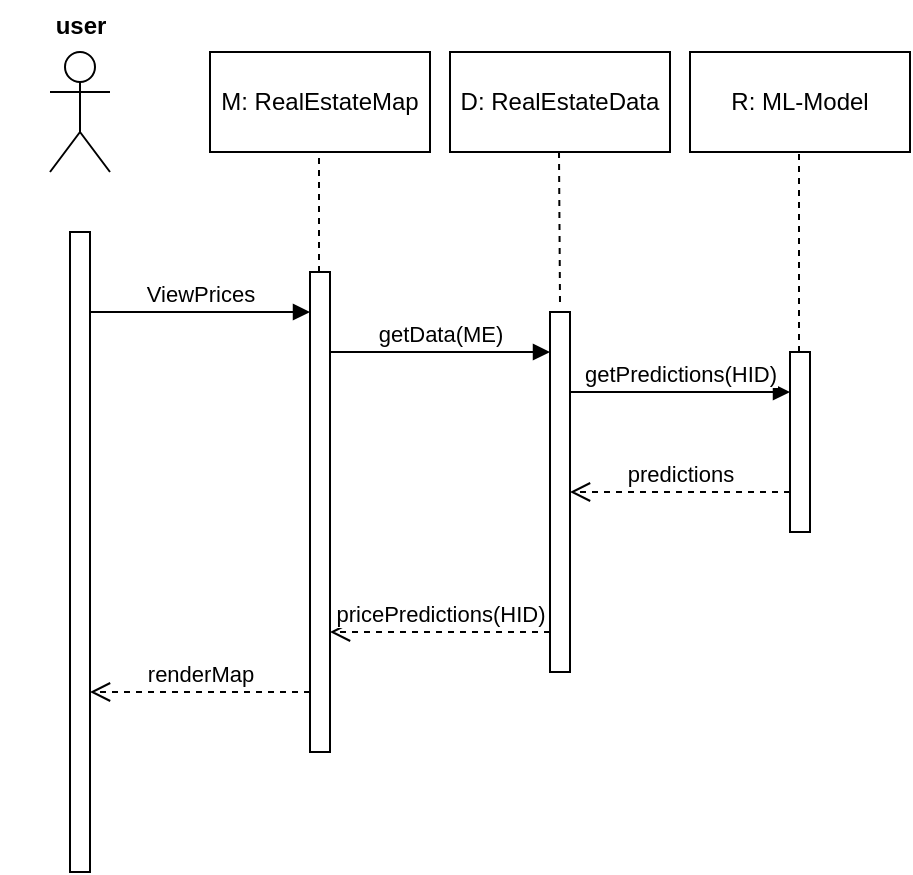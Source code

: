 <mxfile version="22.1.2" type="device">
  <diagram name="Page-1" id="HVbF3QgVp-_92f8pf7u4">
    <mxGraphModel dx="954" dy="616" grid="1" gridSize="10" guides="1" tooltips="1" connect="1" arrows="1" fold="1" page="1" pageScale="1" pageWidth="850" pageHeight="1100" math="0" shadow="0">
      <root>
        <mxCell id="0" />
        <mxCell id="1" parent="0" />
        <mxCell id="WHse5ts4Zi2dJhMAOvBU-4" value="Actor" style="shape=umlActor;verticalLabelPosition=bottom;verticalAlign=top;fontColor=none;noLabel=1;" vertex="1" parent="1">
          <mxGeometry x="110" y="70" width="30" height="60" as="geometry" />
        </mxCell>
        <mxCell id="WHse5ts4Zi2dJhMAOvBU-5" value="" style="html=1;points=[[0,0,0,0,5],[0,1,0,0,-5],[1,0,0,0,5],[1,1,0,0,-5]];perimeter=orthogonalPerimeter;outlineConnect=0;targetShapes=umlLifeline;portConstraint=eastwest;newEdgeStyle={&quot;curved&quot;:0,&quot;rounded&quot;:0};" vertex="1" parent="1">
          <mxGeometry x="120" y="160" width="10" height="320" as="geometry" />
        </mxCell>
        <mxCell id="WHse5ts4Zi2dJhMAOvBU-6" value="" style="html=1;points=[[0,0,0,0,5],[0,1,0,0,-5],[1,0,0,0,5],[1,1,0,0,-5]];perimeter=orthogonalPerimeter;outlineConnect=0;targetShapes=umlLifeline;portConstraint=eastwest;newEdgeStyle={&quot;curved&quot;:0,&quot;rounded&quot;:0};" vertex="1" parent="1">
          <mxGeometry x="240" y="180" width="10" height="240" as="geometry" />
        </mxCell>
        <mxCell id="WHse5ts4Zi2dJhMAOvBU-7" value="user" style="text;align=center;fontStyle=1;verticalAlign=middle;spacingLeft=3;spacingRight=3;strokeColor=none;rotatable=0;points=[[0,0.5],[1,0.5]];portConstraint=eastwest;html=1;" vertex="1" parent="1">
          <mxGeometry x="85" y="44" width="80" height="26" as="geometry" />
        </mxCell>
        <mxCell id="WHse5ts4Zi2dJhMAOvBU-8" value="M: RealEstateMap" style="html=1;whiteSpace=wrap;" vertex="1" parent="1">
          <mxGeometry x="190" y="70" width="110" height="50" as="geometry" />
        </mxCell>
        <mxCell id="WHse5ts4Zi2dJhMAOvBU-9" value="" style="endArrow=none;dashed=1;html=1;rounded=0;jumpSize=6;" edge="1" parent="1" source="WHse5ts4Zi2dJhMAOvBU-6">
          <mxGeometry width="50" height="50" relative="1" as="geometry">
            <mxPoint x="244.5" y="160" as="sourcePoint" />
            <mxPoint x="244.5" y="120" as="targetPoint" />
          </mxGeometry>
        </mxCell>
        <mxCell id="WHse5ts4Zi2dJhMAOvBU-10" value="ViewPrices" style="html=1;verticalAlign=bottom;endArrow=block;curved=0;rounded=0;" edge="1" parent="1" target="WHse5ts4Zi2dJhMAOvBU-6">
          <mxGeometry width="80" relative="1" as="geometry">
            <mxPoint x="130" y="200" as="sourcePoint" />
            <mxPoint x="210" y="200" as="targetPoint" />
            <mxPoint as="offset" />
          </mxGeometry>
        </mxCell>
        <mxCell id="WHse5ts4Zi2dJhMAOvBU-11" value="" style="html=1;points=[[0,0,0,0,5],[0,1,0,0,-5],[1,0,0,0,5],[1,1,0,0,-5]];perimeter=orthogonalPerimeter;outlineConnect=0;targetShapes=umlLifeline;portConstraint=eastwest;newEdgeStyle={&quot;curved&quot;:0,&quot;rounded&quot;:0};" vertex="1" parent="1">
          <mxGeometry x="360" y="200" width="10" height="180" as="geometry" />
        </mxCell>
        <mxCell id="WHse5ts4Zi2dJhMAOvBU-12" value="D: RealEstateData" style="html=1;whiteSpace=wrap;" vertex="1" parent="1">
          <mxGeometry x="310" y="70" width="110" height="50" as="geometry" />
        </mxCell>
        <mxCell id="WHse5ts4Zi2dJhMAOvBU-13" value="" style="endArrow=none;dashed=1;html=1;rounded=0;exitX=0.5;exitY=-0.028;exitDx=0;exitDy=0;exitPerimeter=0;" edge="1" parent="1" source="WHse5ts4Zi2dJhMAOvBU-11">
          <mxGeometry width="50" height="50" relative="1" as="geometry">
            <mxPoint x="365" y="190" as="sourcePoint" />
            <mxPoint x="364.5" y="120" as="targetPoint" />
          </mxGeometry>
        </mxCell>
        <mxCell id="WHse5ts4Zi2dJhMAOvBU-14" value="getData(ME)" style="html=1;verticalAlign=bottom;endArrow=block;curved=0;rounded=0;" edge="1" parent="1">
          <mxGeometry width="80" relative="1" as="geometry">
            <mxPoint x="250" y="220" as="sourcePoint" />
            <mxPoint x="360" y="220" as="targetPoint" />
          </mxGeometry>
        </mxCell>
        <mxCell id="WHse5ts4Zi2dJhMAOvBU-15" value="" style="html=1;points=[[0,0,0,0,5],[0,1,0,0,-5],[1,0,0,0,5],[1,1,0,0,-5]];perimeter=orthogonalPerimeter;outlineConnect=0;targetShapes=umlLifeline;portConstraint=eastwest;newEdgeStyle={&quot;curved&quot;:0,&quot;rounded&quot;:0};" vertex="1" parent="1">
          <mxGeometry x="480" y="220" width="10" height="90" as="geometry" />
        </mxCell>
        <mxCell id="WHse5ts4Zi2dJhMAOvBU-16" value="R: ML-Model" style="html=1;whiteSpace=wrap;" vertex="1" parent="1">
          <mxGeometry x="430" y="70" width="110" height="50" as="geometry" />
        </mxCell>
        <mxCell id="WHse5ts4Zi2dJhMAOvBU-17" value="" style="endArrow=none;dashed=1;html=1;rounded=0;" edge="1" parent="1" source="WHse5ts4Zi2dJhMAOvBU-15">
          <mxGeometry width="50" height="50" relative="1" as="geometry">
            <mxPoint x="484.5" y="160" as="sourcePoint" />
            <mxPoint x="484.5" y="120" as="targetPoint" />
          </mxGeometry>
        </mxCell>
        <mxCell id="WHse5ts4Zi2dJhMAOvBU-18" value="getPredictions(HID)" style="html=1;verticalAlign=bottom;endArrow=block;curved=0;rounded=0;" edge="1" parent="1">
          <mxGeometry width="80" relative="1" as="geometry">
            <mxPoint x="370" y="240" as="sourcePoint" />
            <mxPoint x="480" y="240" as="targetPoint" />
          </mxGeometry>
        </mxCell>
        <mxCell id="WHse5ts4Zi2dJhMAOvBU-19" value="predictions" style="html=1;verticalAlign=bottom;endArrow=open;dashed=1;endSize=8;curved=0;rounded=0;" edge="1" parent="1" target="WHse5ts4Zi2dJhMAOvBU-11">
          <mxGeometry relative="1" as="geometry">
            <mxPoint x="480" y="290" as="sourcePoint" />
            <mxPoint x="400" y="290" as="targetPoint" />
            <mxPoint as="offset" />
          </mxGeometry>
        </mxCell>
        <mxCell id="WHse5ts4Zi2dJhMAOvBU-20" value="pricePredictions(HID)" style="html=1;verticalAlign=bottom;endArrow=open;dashed=1;endSize=8;curved=0;rounded=0;" edge="1" parent="1">
          <mxGeometry relative="1" as="geometry">
            <mxPoint x="360" y="360" as="sourcePoint" />
            <mxPoint x="250" y="360" as="targetPoint" />
            <mxPoint as="offset" />
          </mxGeometry>
        </mxCell>
        <mxCell id="WHse5ts4Zi2dJhMAOvBU-21" value="renderMap" style="html=1;verticalAlign=bottom;endArrow=open;dashed=1;endSize=8;curved=0;rounded=0;" edge="1" parent="1">
          <mxGeometry relative="1" as="geometry">
            <mxPoint x="240" y="390" as="sourcePoint" />
            <mxPoint x="130" y="390" as="targetPoint" />
            <mxPoint as="offset" />
          </mxGeometry>
        </mxCell>
      </root>
    </mxGraphModel>
  </diagram>
</mxfile>
